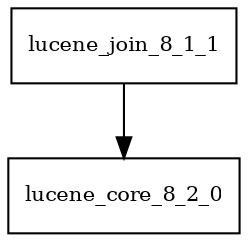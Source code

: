 digraph lucene_join_8_1_1_dependencies {
  node [shape = box, fontsize=10.0];
  lucene_join_8_1_1 -> lucene_core_8_2_0;
}
